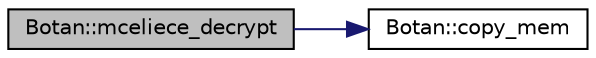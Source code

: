 digraph "Botan::mceliece_decrypt"
{
  edge [fontname="Helvetica",fontsize="10",labelfontname="Helvetica",labelfontsize="10"];
  node [fontname="Helvetica",fontsize="10",shape=record];
  rankdir="LR";
  Node233 [label="Botan::mceliece_decrypt",height=0.2,width=0.4,color="black", fillcolor="grey75", style="filled", fontcolor="black"];
  Node233 -> Node234 [color="midnightblue",fontsize="10",style="solid",fontname="Helvetica"];
  Node234 [label="Botan::copy_mem",height=0.2,width=0.4,color="black", fillcolor="white", style="filled",URL="$namespace_botan.html#a81dcdaaa3ce9b5c1025d32be2594b2de"];
}
